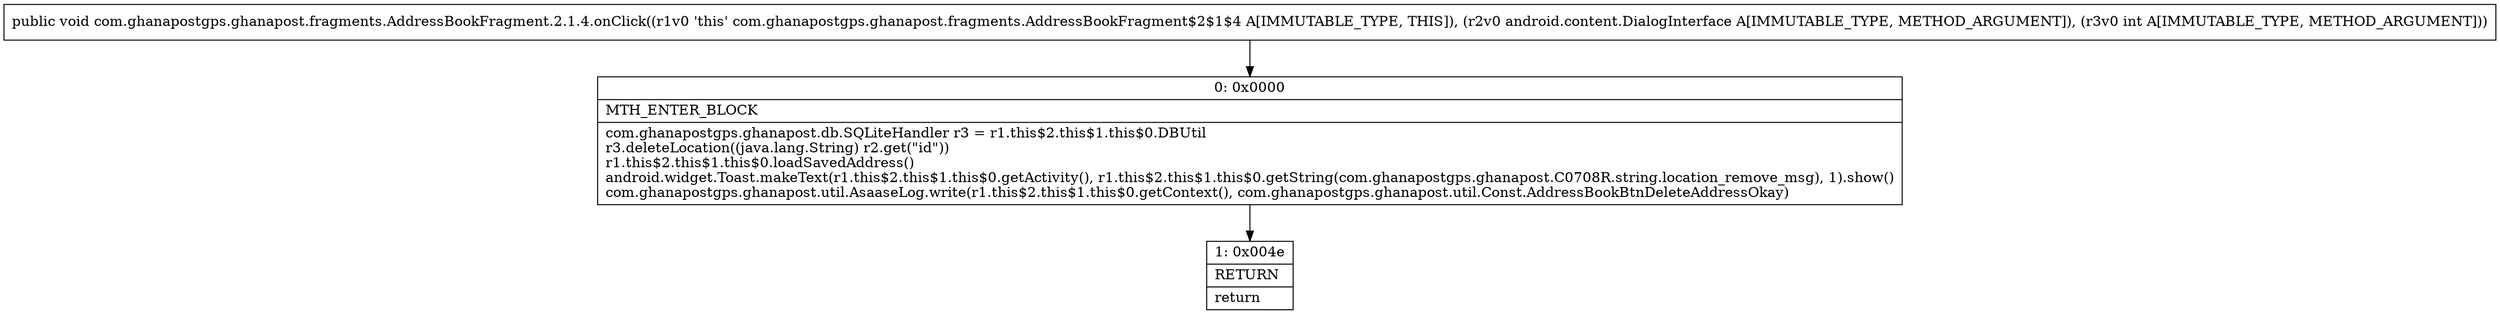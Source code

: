 digraph "CFG forcom.ghanapostgps.ghanapost.fragments.AddressBookFragment.2.1.4.onClick(Landroid\/content\/DialogInterface;I)V" {
Node_0 [shape=record,label="{0\:\ 0x0000|MTH_ENTER_BLOCK\l|com.ghanapostgps.ghanapost.db.SQLiteHandler r3 = r1.this$2.this$1.this$0.DBUtil\lr3.deleteLocation((java.lang.String) r2.get(\"id\"))\lr1.this$2.this$1.this$0.loadSavedAddress()\landroid.widget.Toast.makeText(r1.this$2.this$1.this$0.getActivity(), r1.this$2.this$1.this$0.getString(com.ghanapostgps.ghanapost.C0708R.string.location_remove_msg), 1).show()\lcom.ghanapostgps.ghanapost.util.AsaaseLog.write(r1.this$2.this$1.this$0.getContext(), com.ghanapostgps.ghanapost.util.Const.AddressBookBtnDeleteAddressOkay)\l}"];
Node_1 [shape=record,label="{1\:\ 0x004e|RETURN\l|return\l}"];
MethodNode[shape=record,label="{public void com.ghanapostgps.ghanapost.fragments.AddressBookFragment.2.1.4.onClick((r1v0 'this' com.ghanapostgps.ghanapost.fragments.AddressBookFragment$2$1$4 A[IMMUTABLE_TYPE, THIS]), (r2v0 android.content.DialogInterface A[IMMUTABLE_TYPE, METHOD_ARGUMENT]), (r3v0 int A[IMMUTABLE_TYPE, METHOD_ARGUMENT])) }"];
MethodNode -> Node_0;
Node_0 -> Node_1;
}

